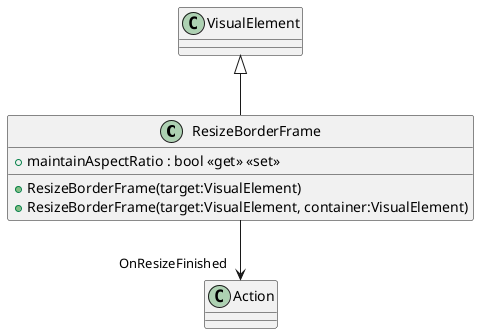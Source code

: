 @startuml
class ResizeBorderFrame {
    + maintainAspectRatio : bool <<get>> <<set>>
    + ResizeBorderFrame(target:VisualElement)
    + ResizeBorderFrame(target:VisualElement, container:VisualElement)
}
VisualElement <|-- ResizeBorderFrame
ResizeBorderFrame --> "OnResizeFinished" Action
@enduml
